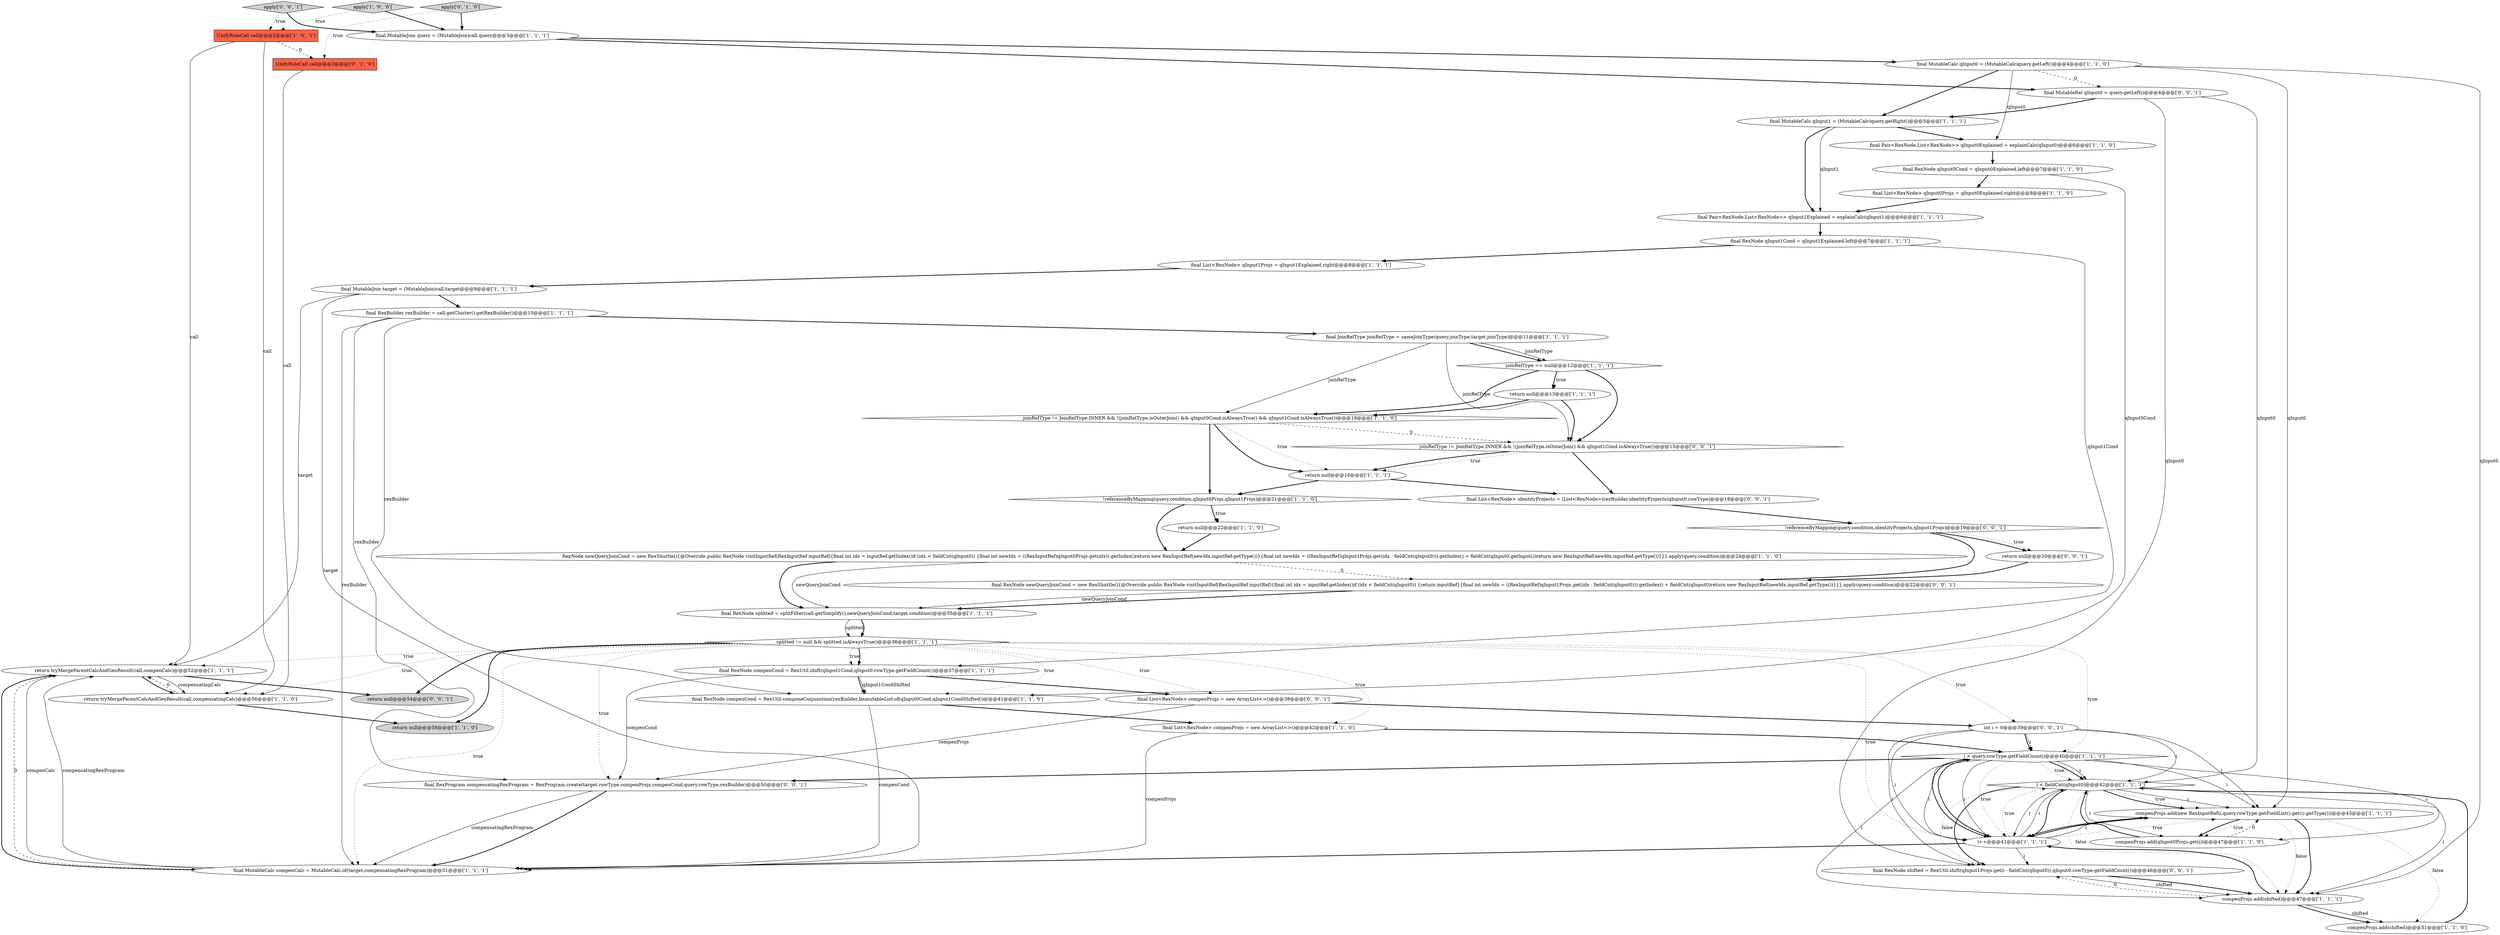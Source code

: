digraph {
27 [style = filled, label = "return tryMergeParentCalcAndGenResult(call,compenCalc)@@@52@@@['1', '1', '1']", fillcolor = white, shape = ellipse image = "AAA0AAABBB1BBB"];
40 [style = filled, label = "joinRelType != JoinRelType.INNER && !(joinRelType.isOuterJoin() && qInput1Cond.isAlwaysTrue())@@@15@@@['0', '0', '1']", fillcolor = white, shape = diamond image = "AAA0AAABBB3BBB"];
44 [style = filled, label = "!referenceByMapping(query.condition,identityProjects,qInput1Projs)@@@19@@@['0', '0', '1']", fillcolor = white, shape = diamond image = "AAA0AAABBB3BBB"];
32 [style = filled, label = "final RexNode compenCond = RexUtil.composeConjunction(rexBuilder,ImmutableList.of(qInput0Cond,qInput1CondShifted))@@@41@@@['1', '1', '0']", fillcolor = white, shape = ellipse image = "AAA0AAABBB1BBB"];
23 [style = filled, label = "apply['1', '0', '0']", fillcolor = lightgray, shape = diamond image = "AAA0AAABBB1BBB"];
12 [style = filled, label = "final List<RexNode> qInput0Projs = qInput0Explained.right@@@8@@@['1', '1', '0']", fillcolor = white, shape = ellipse image = "AAA0AAABBB1BBB"];
6 [style = filled, label = "compenProjs.add(shifted)@@@51@@@['1', '1', '0']", fillcolor = white, shape = ellipse image = "AAA0AAABBB1BBB"];
9 [style = filled, label = "i < fieldCnt(qInput0)@@@42@@@['1', '1', '1']", fillcolor = white, shape = diamond image = "AAA0AAABBB1BBB"];
24 [style = filled, label = "final List<RexNode> qInput1Projs = qInput1Explained.right@@@8@@@['1', '1', '1']", fillcolor = white, shape = ellipse image = "AAA0AAABBB1BBB"];
33 [style = filled, label = "final RexNode compenCond = RexUtil.shift(qInput1Cond,qInput0.rowType.getFieldCount())@@@37@@@['1', '1', '1']", fillcolor = white, shape = ellipse image = "AAA0AAABBB1BBB"];
34 [style = filled, label = "i < query.rowType.getFieldCount()@@@40@@@['1', '1', '1']", fillcolor = white, shape = diamond image = "AAA0AAABBB1BBB"];
48 [style = filled, label = "int i = 0@@@39@@@['0', '0', '1']", fillcolor = white, shape = ellipse image = "AAA0AAABBB3BBB"];
3 [style = filled, label = "compenProjs.add(new RexInputRef(i,query.rowType.getFieldList().get(i).getType()))@@@43@@@['1', '1', '1']", fillcolor = white, shape = ellipse image = "AAA0AAABBB1BBB"];
17 [style = filled, label = "return null@@@16@@@['1', '1', '1']", fillcolor = white, shape = ellipse image = "AAA0AAABBB1BBB"];
8 [style = filled, label = "final MutableJoin target = (MutableJoin)call.target@@@9@@@['1', '1', '1']", fillcolor = white, shape = ellipse image = "AAA0AAABBB1BBB"];
41 [style = filled, label = "final RexNode newQueryJoinCond = new RexShuttle(){@Override public RexNode visitInputRef(RexInputRef inputRef){final int idx = inputRef.getIndex()if (idx < fieldCnt(qInput0)) {return inputRef}{final int newIdx = ((RexInputRef)qInput1Projs.get(idx - fieldCnt(qInput0))).getIndex() + fieldCnt(qInput0)return new RexInputRef(newIdx,inputRef.getType())}}}.apply(query.condition)@@@22@@@['0', '0', '1']", fillcolor = white, shape = ellipse image = "AAA0AAABBB3BBB"];
21 [style = filled, label = "return tryMergeParentCalcAndGenResult(call,compensatingCalc)@@@56@@@['1', '1', '0']", fillcolor = white, shape = ellipse image = "AAA0AAABBB1BBB"];
4 [style = filled, label = "i++@@@41@@@['1', '1', '1']", fillcolor = white, shape = ellipse image = "AAA0AAABBB1BBB"];
30 [style = filled, label = "compenProjs.add(qInput0Projs.get(i))@@@47@@@['1', '1', '0']", fillcolor = white, shape = ellipse image = "AAA0AAABBB1BBB"];
50 [style = filled, label = "return null@@@54@@@['0', '0', '1']", fillcolor = lightgray, shape = ellipse image = "AAA0AAABBB3BBB"];
16 [style = filled, label = "final MutableJoin query = (MutableJoin)call.query@@@3@@@['1', '1', '1']", fillcolor = white, shape = ellipse image = "AAA0AAABBB1BBB"];
25 [style = filled, label = "final MutableCalc qInput1 = (MutableCalc)query.getRight()@@@5@@@['1', '1', '1']", fillcolor = white, shape = ellipse image = "AAA0AAABBB1BBB"];
7 [style = filled, label = "final RexNode qInput1Cond = qInput1Explained.left@@@7@@@['1', '1', '1']", fillcolor = white, shape = ellipse image = "AAA0AAABBB1BBB"];
46 [style = filled, label = "final RexProgram compensatingRexProgram = RexProgram.create(target.rowType,compenProjs,compenCond,query.rowType,rexBuilder)@@@50@@@['0', '0', '1']", fillcolor = white, shape = ellipse image = "AAA0AAABBB3BBB"];
42 [style = filled, label = "return null@@@20@@@['0', '0', '1']", fillcolor = white, shape = ellipse image = "AAA0AAABBB3BBB"];
22 [style = filled, label = "!referenceByMapping(query.condition,qInput0Projs,qInput1Projs)@@@21@@@['1', '1', '0']", fillcolor = white, shape = diamond image = "AAA0AAABBB1BBB"];
0 [style = filled, label = "return null@@@22@@@['1', '1', '0']", fillcolor = white, shape = ellipse image = "AAA0AAABBB1BBB"];
5 [style = filled, label = "return null@@@58@@@['1', '1', '0']", fillcolor = lightgray, shape = ellipse image = "AAA0AAABBB1BBB"];
1 [style = filled, label = "compenProjs.add(shifted)@@@47@@@['1', '1', '1']", fillcolor = white, shape = ellipse image = "AAA0AAABBB1BBB"];
29 [style = filled, label = "RexNode newQueryJoinCond = new RexShuttle(){@Override public RexNode visitInputRef(RexInputRef inputRef){final int idx = inputRef.getIndex()if (idx < fieldCnt(qInput0)) {final int newIdx = ((RexInputRef)qInput0Projs.get(idx)).getIndex()return new RexInputRef(newIdx,inputRef.getType())}{final int newIdx = ((RexInputRef)qInput1Projs.get(idx - fieldCnt(qInput0))).getIndex() + fieldCnt(qInput0.getInput())return new RexInputRef(newIdx,inputRef.getType())}}}.apply(query.condition)@@@24@@@['1', '1', '0']", fillcolor = white, shape = ellipse image = "AAA0AAABBB1BBB"];
37 [style = filled, label = "UnifyRuleCall call@@@2@@@['0', '1', '0']", fillcolor = tomato, shape = box image = "AAA1AAABBB2BBB"];
19 [style = filled, label = "final List<RexNode> compenProjs = new ArrayList<>()@@@42@@@['1', '1', '0']", fillcolor = white, shape = ellipse image = "AAA0AAABBB1BBB"];
13 [style = filled, label = "final Pair<RexNode,List<RexNode>> qInput1Explained = explainCalc(qInput1)@@@6@@@['1', '1', '1']", fillcolor = white, shape = ellipse image = "AAA0AAABBB1BBB"];
31 [style = filled, label = "final RexNode qInput0Cond = qInput0Explained.left@@@7@@@['1', '1', '0']", fillcolor = white, shape = ellipse image = "AAA0AAABBB1BBB"];
26 [style = filled, label = "final MutableCalc compenCalc = MutableCalc.of(target,compensatingRexProgram)@@@51@@@['1', '1', '1']", fillcolor = white, shape = ellipse image = "AAA0AAABBB1BBB"];
10 [style = filled, label = "return null@@@13@@@['1', '1', '1']", fillcolor = white, shape = ellipse image = "AAA0AAABBB1BBB"];
28 [style = filled, label = "final JoinRelType joinRelType = sameJoinType(query.joinType,target.joinType)@@@11@@@['1', '1', '1']", fillcolor = white, shape = ellipse image = "AAA0AAABBB1BBB"];
43 [style = filled, label = "apply['0', '0', '1']", fillcolor = lightgray, shape = diamond image = "AAA0AAABBB3BBB"];
39 [style = filled, label = "final List<RexNode> identityProjects = (List<RexNode>)rexBuilder.identityProjects(qInput0.rowType)@@@18@@@['0', '0', '1']", fillcolor = white, shape = ellipse image = "AAA0AAABBB3BBB"];
47 [style = filled, label = "final RexNode shifted = RexUtil.shift(qInput1Projs.get(i - fieldCnt(qInput0)),qInput0.rowType.getFieldCount())@@@46@@@['0', '0', '1']", fillcolor = white, shape = ellipse image = "AAA0AAABBB3BBB"];
15 [style = filled, label = "final MutableCalc qInput0 = (MutableCalc)query.getLeft()@@@4@@@['1', '1', '0']", fillcolor = white, shape = ellipse image = "AAA0AAABBB1BBB"];
20 [style = filled, label = "joinRelType == null@@@12@@@['1', '1', '1']", fillcolor = white, shape = diamond image = "AAA0AAABBB1BBB"];
36 [style = filled, label = "joinRelType != JoinRelType.INNER && !(joinRelType.isOuterJoin() && qInput0Cond.isAlwaysTrue() && qInput1Cond.isAlwaysTrue())@@@18@@@['1', '1', '0']", fillcolor = white, shape = diamond image = "AAA0AAABBB1BBB"];
14 [style = filled, label = "final RexBuilder rexBuilder = call.getCluster().getRexBuilder()@@@10@@@['1', '1', '1']", fillcolor = white, shape = ellipse image = "AAA0AAABBB1BBB"];
18 [style = filled, label = "splitted != null && splitted.isAlwaysTrue()@@@36@@@['1', '1', '1']", fillcolor = white, shape = diamond image = "AAA0AAABBB1BBB"];
45 [style = filled, label = "final List<RexNode> compenProjs = new ArrayList<>()@@@38@@@['0', '0', '1']", fillcolor = white, shape = ellipse image = "AAA0AAABBB3BBB"];
35 [style = filled, label = "final RexNode splitted = splitFilter(call.getSimplify(),newQueryJoinCond,target.condition)@@@35@@@['1', '1', '1']", fillcolor = white, shape = ellipse image = "AAA0AAABBB1BBB"];
49 [style = filled, label = "final MutableRel qInput0 = query.getLeft()@@@4@@@['0', '0', '1']", fillcolor = white, shape = ellipse image = "AAA0AAABBB3BBB"];
38 [style = filled, label = "apply['0', '1', '0']", fillcolor = lightgray, shape = diamond image = "AAA0AAABBB2BBB"];
11 [style = filled, label = "UnifyRuleCall call@@@2@@@['1', '0', '1']", fillcolor = tomato, shape = box image = "AAA0AAABBB1BBB"];
2 [style = filled, label = "final Pair<RexNode,List<RexNode>> qInput0Explained = explainCalc(qInput0)@@@6@@@['1', '1', '0']", fillcolor = white, shape = ellipse image = "AAA0AAABBB1BBB"];
22->29 [style = bold, label=""];
48->4 [style = solid, label="i"];
34->9 [style = dotted, label="true"];
35->18 [style = solid, label="splitted"];
8->14 [style = bold, label=""];
18->45 [style = dotted, label="true"];
18->48 [style = dotted, label="true"];
7->24 [style = bold, label=""];
20->10 [style = bold, label=""];
4->26 [style = bold, label=""];
44->42 [style = bold, label=""];
45->48 [style = bold, label=""];
27->21 [style = solid, label="compensatingCalc"];
23->16 [style = bold, label=""];
33->32 [style = bold, label=""];
41->35 [style = bold, label=""];
3->1 [style = bold, label=""];
40->17 [style = dotted, label="true"];
14->28 [style = bold, label=""];
34->4 [style = bold, label=""];
20->10 [style = dotted, label="true"];
10->40 [style = bold, label=""];
43->11 [style = dotted, label="true"];
44->41 [style = bold, label=""];
25->13 [style = bold, label=""];
35->18 [style = bold, label=""];
2->31 [style = bold, label=""];
48->34 [style = bold, label=""];
11->21 [style = solid, label="call"];
23->11 [style = dotted, label="true"];
4->9 [style = dotted, label="true"];
17->39 [style = bold, label=""];
17->22 [style = bold, label=""];
40->39 [style = bold, label=""];
32->26 [style = solid, label="compenCond"];
15->25 [style = bold, label=""];
25->13 [style = solid, label="qInput1"];
36->17 [style = bold, label=""];
4->3 [style = bold, label=""];
15->3 [style = solid, label="qInput0"];
27->21 [style = bold, label=""];
14->32 [style = solid, label="rexBuilder"];
44->42 [style = dotted, label="true"];
34->3 [style = solid, label="i"];
47->1 [style = bold, label=""];
7->33 [style = solid, label="qInput1Cond"];
8->27 [style = solid, label="target"];
18->33 [style = dotted, label="true"];
34->30 [style = solid, label="i"];
0->29 [style = bold, label=""];
4->47 [style = solid, label="i"];
3->30 [style = bold, label=""];
34->9 [style = bold, label=""];
43->16 [style = bold, label=""];
15->2 [style = solid, label="qInput0"];
12->13 [style = bold, label=""];
3->30 [style = dotted, label="true"];
8->26 [style = solid, label="target"];
38->16 [style = bold, label=""];
18->21 [style = dotted, label="true"];
34->9 [style = solid, label="i"];
49->9 [style = solid, label="qInput0"];
34->4 [style = solid, label="i"];
34->1 [style = solid, label="i"];
18->19 [style = dotted, label="true"];
9->3 [style = solid, label="i"];
1->4 [style = bold, label=""];
48->47 [style = solid, label="i"];
20->36 [style = bold, label=""];
1->6 [style = solid, label="shifted"];
33->45 [style = bold, label=""];
39->44 [style = bold, label=""];
33->32 [style = solid, label="qInput1CondShifted"];
31->32 [style = solid, label="qInput0Cond"];
4->3 [style = solid, label="i"];
4->34 [style = bold, label=""];
37->21 [style = solid, label="call"];
18->34 [style = dotted, label="true"];
21->27 [style = dashed, label="0"];
4->3 [style = dotted, label="true"];
9->4 [style = bold, label=""];
48->9 [style = solid, label="i"];
28->20 [style = bold, label=""];
22->0 [style = bold, label=""];
29->35 [style = bold, label=""];
49->47 [style = solid, label="qInput0"];
18->33 [style = bold, label=""];
31->12 [style = bold, label=""];
26->27 [style = solid, label="compenCalc"];
19->34 [style = bold, label=""];
27->26 [style = dashed, label="0"];
26->27 [style = solid, label="compensatingRexProgram"];
15->49 [style = dashed, label="0"];
30->3 [style = dashed, label="0"];
16->49 [style = bold, label=""];
28->40 [style = solid, label="joinRelType"];
42->41 [style = bold, label=""];
48->34 [style = solid, label="i"];
18->50 [style = bold, label=""];
22->0 [style = dotted, label="true"];
18->4 [style = dotted, label="true"];
9->1 [style = dotted, label="false"];
11->37 [style = dashed, label="0"];
45->46 [style = solid, label="compenProjs"];
36->40 [style = dashed, label="0"];
18->32 [style = dotted, label="true"];
9->47 [style = bold, label=""];
3->1 [style = dotted, label="false"];
40->17 [style = bold, label=""];
11->27 [style = solid, label="call"];
38->37 [style = dotted, label="true"];
9->30 [style = solid, label="i"];
24->8 [style = bold, label=""];
18->26 [style = dotted, label="true"];
41->35 [style = solid, label="newQueryJoinCond"];
3->4 [style = bold, label=""];
15->1 [style = solid, label="qInput0"];
34->4 [style = dotted, label="true"];
4->9 [style = solid, label="i"];
4->34 [style = solid, label="i"];
49->25 [style = bold, label=""];
28->20 [style = solid, label="joinRelType"];
13->7 [style = bold, label=""];
14->26 [style = solid, label="rexBuilder"];
18->46 [style = dotted, label="true"];
47->1 [style = solid, label="shifted"];
1->47 [style = dashed, label="0"];
25->2 [style = bold, label=""];
3->6 [style = dotted, label="false"];
46->26 [style = bold, label=""];
30->9 [style = bold, label=""];
10->36 [style = bold, label=""];
18->5 [style = bold, label=""];
9->3 [style = bold, label=""];
16->15 [style = bold, label=""];
36->22 [style = bold, label=""];
29->41 [style = dashed, label="0"];
19->26 [style = solid, label="compenProjs"];
1->6 [style = bold, label=""];
26->27 [style = bold, label=""];
36->17 [style = dotted, label="true"];
28->36 [style = solid, label="joinRelType"];
29->35 [style = solid, label="newQueryJoinCond"];
9->4 [style = solid, label="i"];
33->46 [style = solid, label="compenCond"];
6->9 [style = bold, label=""];
18->27 [style = dotted, label="true"];
48->3 [style = solid, label="i"];
9->47 [style = dotted, label="false"];
34->46 [style = bold, label=""];
21->5 [style = bold, label=""];
9->3 [style = dotted, label="true"];
27->50 [style = bold, label=""];
14->46 [style = solid, label="rexBuilder"];
32->19 [style = bold, label=""];
20->40 [style = bold, label=""];
9->1 [style = solid, label="i"];
46->26 [style = solid, label="compensatingRexProgram"];
}
